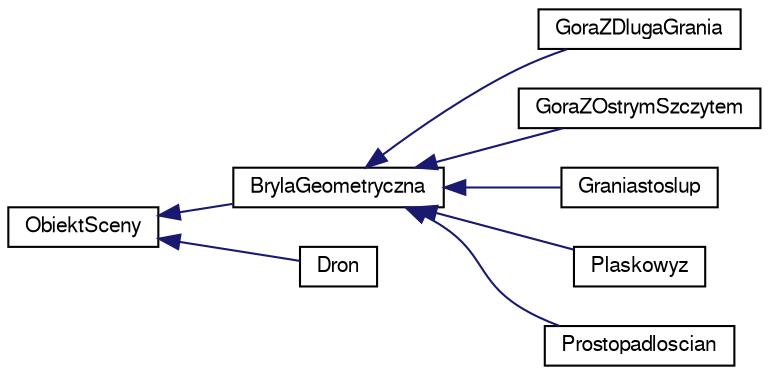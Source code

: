 digraph "Graficzna hierarchia klas"
{
 // LATEX_PDF_SIZE
  edge [fontname="FreeSans",fontsize="10",labelfontname="FreeSans",labelfontsize="10"];
  node [fontname="FreeSans",fontsize="10",shape=record];
  rankdir="LR";
  Node0 [label="ObiektSceny",height=0.2,width=0.4,color="black", fillcolor="white", style="filled",URL="$a00141.html",tooltip="modeluje pojecie Obiektu Sceny"];
  Node0 -> Node1 [dir="back",color="midnightblue",fontsize="10",style="solid",fontname="FreeSans"];
  Node1 [label="BrylaGeometryczna",height=0.2,width=0.4,color="black", fillcolor="white", style="filled",URL="$a00117.html",tooltip="modeluje pojecie Bryly geometrycznej"];
  Node1 -> Node2 [dir="back",color="midnightblue",fontsize="10",style="solid",fontname="FreeSans"];
  Node2 [label="GoraZDlugaGrania",height=0.2,width=0.4,color="black", fillcolor="white", style="filled",URL="$a00125.html",tooltip="modeluje pojecie Gory z podluzna grania"];
  Node1 -> Node3 [dir="back",color="midnightblue",fontsize="10",style="solid",fontname="FreeSans"];
  Node3 [label="GoraZOstrymSzczytem",height=0.2,width=0.4,color="black", fillcolor="white", style="filled",URL="$a00129.html",tooltip="modeluje pojecie Gory z ostrym szczytem"];
  Node1 -> Node4 [dir="back",color="midnightblue",fontsize="10",style="solid",fontname="FreeSans"];
  Node4 [label="Graniastoslup",height=0.2,width=0.4,color="black", fillcolor="white", style="filled",URL="$a00133.html",tooltip="modeluje pojecie Graniastoslupa"];
  Node1 -> Node5 [dir="back",color="midnightblue",fontsize="10",style="solid",fontname="FreeSans"];
  Node5 [label="Plaskowyz",height=0.2,width=0.4,color="black", fillcolor="white", style="filled",URL="$a00145.html",tooltip="modeluje pojecie Plaskowyzu"];
  Node1 -> Node6 [dir="back",color="midnightblue",fontsize="10",style="solid",fontname="FreeSans"];
  Node6 [label="Prostopadloscian",height=0.2,width=0.4,color="black", fillcolor="white", style="filled",URL="$a00149.html",tooltip="modeluje pojecie Prostopadloscianu"];
  Node0 -> Node7 [dir="back",color="midnightblue",fontsize="10",style="solid",fontname="FreeSans"];
  Node7 [label="Dron",height=0.2,width=0.4,color="black", fillcolor="white", style="filled",URL="$a00121.html",tooltip="modeluje pojecie Drona"];
}
